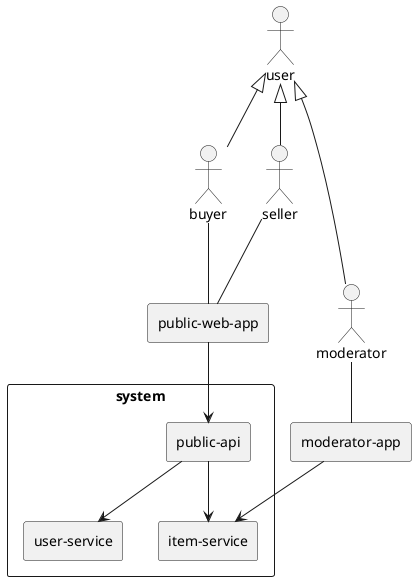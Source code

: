 @startuml
top to bottom direction
skinparam packageStyle rectangle

actor user
actor buyer
actor seller
actor moderator

user <|-- buyer
user <|-- seller
user <|-- moderator

buyer -- (public-web-app)
seller -- (public-web-app)
moderator -- (moderator-app)
rectangle system {
    (public-web-app) -down-> (public-api)
    (public-api) -down-> (user-service)
    (public-api) -down-> (item-service)
    (moderator-app) -down-> (item-service)
    
    rectangle public-api {
    
    }
    
    rectangle public-web-app {
    }

    rectangle item-service {
    }

    rectangle moderator-app {
    }

    rectangle user-service {
    }
}
@enduml
